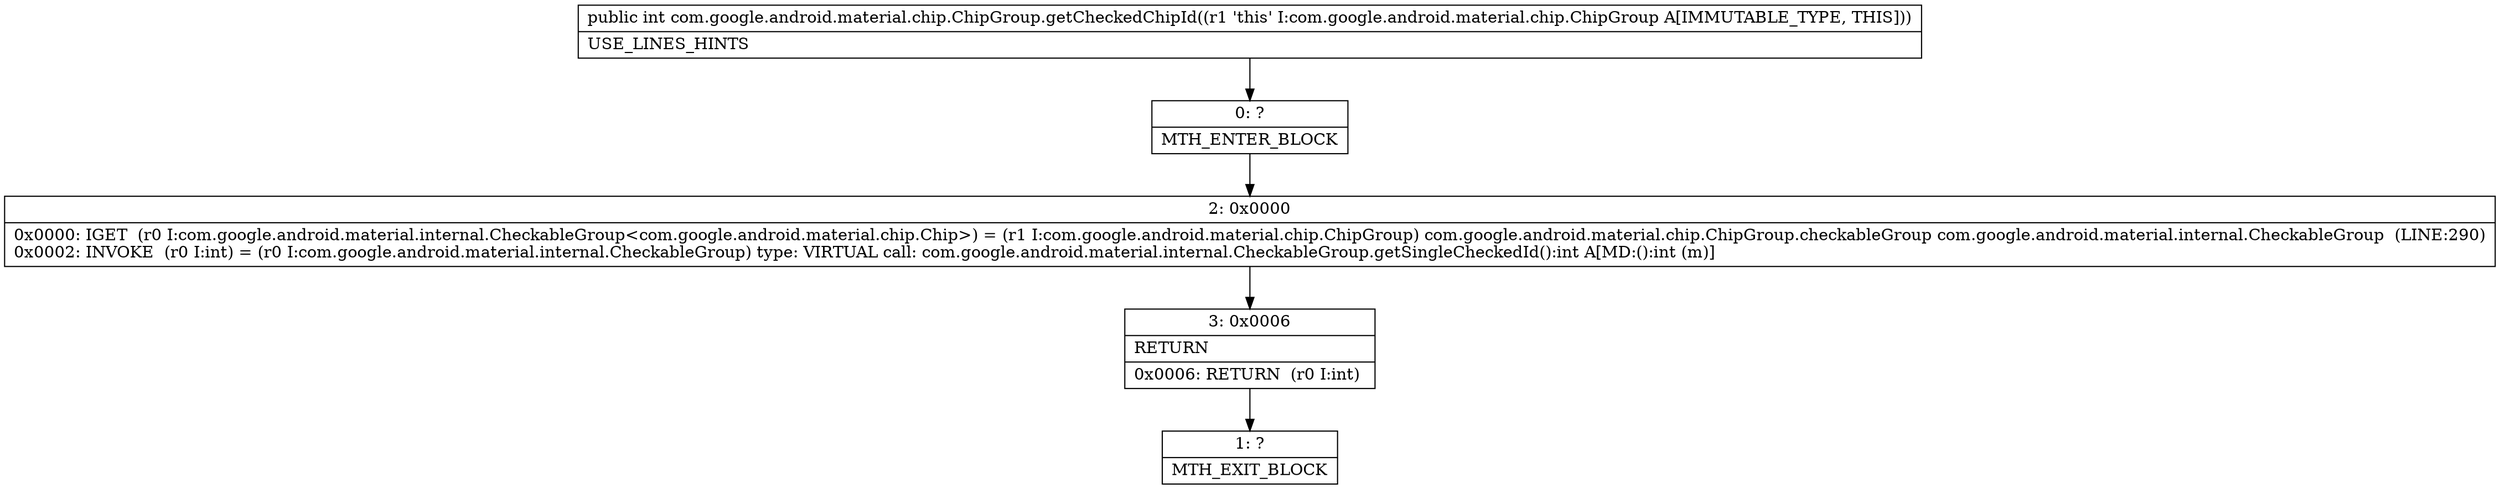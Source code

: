 digraph "CFG forcom.google.android.material.chip.ChipGroup.getCheckedChipId()I" {
Node_0 [shape=record,label="{0\:\ ?|MTH_ENTER_BLOCK\l}"];
Node_2 [shape=record,label="{2\:\ 0x0000|0x0000: IGET  (r0 I:com.google.android.material.internal.CheckableGroup\<com.google.android.material.chip.Chip\>) = (r1 I:com.google.android.material.chip.ChipGroup) com.google.android.material.chip.ChipGroup.checkableGroup com.google.android.material.internal.CheckableGroup  (LINE:290)\l0x0002: INVOKE  (r0 I:int) = (r0 I:com.google.android.material.internal.CheckableGroup) type: VIRTUAL call: com.google.android.material.internal.CheckableGroup.getSingleCheckedId():int A[MD:():int (m)]\l}"];
Node_3 [shape=record,label="{3\:\ 0x0006|RETURN\l|0x0006: RETURN  (r0 I:int) \l}"];
Node_1 [shape=record,label="{1\:\ ?|MTH_EXIT_BLOCK\l}"];
MethodNode[shape=record,label="{public int com.google.android.material.chip.ChipGroup.getCheckedChipId((r1 'this' I:com.google.android.material.chip.ChipGroup A[IMMUTABLE_TYPE, THIS]))  | USE_LINES_HINTS\l}"];
MethodNode -> Node_0;Node_0 -> Node_2;
Node_2 -> Node_3;
Node_3 -> Node_1;
}


